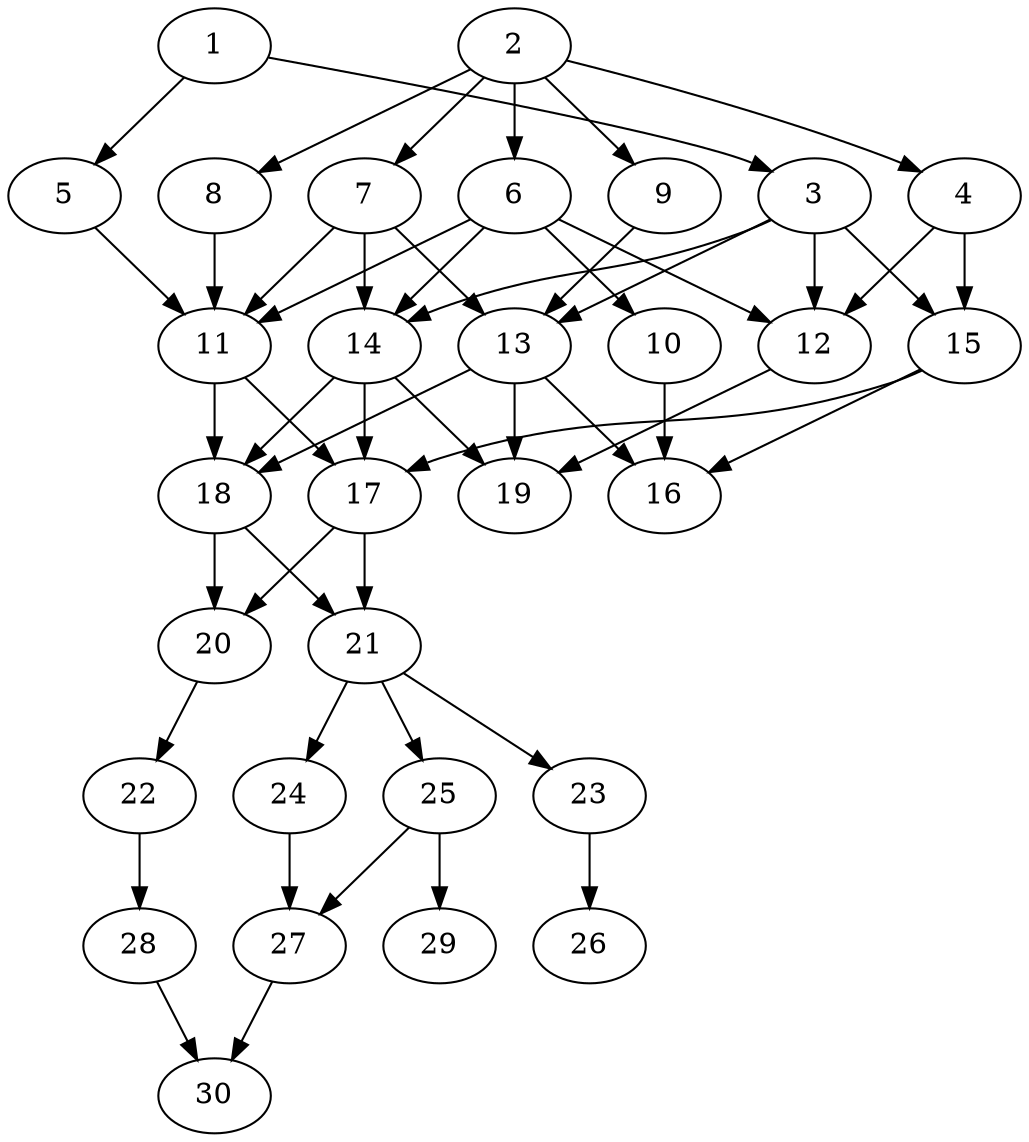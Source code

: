 // DAG automatically generated by daggen at Fri Jul 29 10:40:30 2022
// daggen.exe --dot -n 30 --ccr 0.5 --fat 0.5 --regular 0.5 --density 0.5 -o data\30/random_30_3.gv 
digraph G {
  1 [compute_size="398304728247", trans_size="540145", result_size="9216", ram="27436448",alpha="0.11"]
  1 -> 3 [size ="9216"]
  1 -> 5 [size ="9216"]
  2 [compute_size="1073741824000", trans_size="93094", result_size="1024", ram="32346848",alpha="0.14"]
  2 -> 4 [size ="1024"]
  2 -> 6 [size ="1024"]
  2 -> 7 [size ="1024"]
  2 -> 8 [size ="1024"]
  2 -> 9 [size ="1024"]
  3 [compute_size="59924481574", trans_size="953213", result_size="29696", ram="10460720",alpha="0.07"]
  3 -> 12 [size ="29696"]
  3 -> 13 [size ="29696"]
  3 -> 14 [size ="29696"]
  3 -> 15 [size ="29696"]
  4 [compute_size="7973734400", trans_size="1027413", result_size="1024", ram="40460096",alpha="0.18"]
  4 -> 12 [size ="1024"]
  4 -> 15 [size ="1024"]
  5 [compute_size="68719476736", trans_size="263519", result_size="74752", ram="42840848",alpha="0.05"]
  5 -> 11 [size ="74752"]
  6 [compute_size="352247873536", trans_size="966992", result_size="91136", ram="12036800",alpha="0.18"]
  6 -> 10 [size ="91136"]
  6 -> 11 [size ="91136"]
  6 -> 12 [size ="91136"]
  6 -> 14 [size ="91136"]
  7 [compute_size="42534346752", trans_size="936749", result_size="54272", ram="19944128",alpha="0.18"]
  7 -> 11 [size ="54272"]
  7 -> 13 [size ="54272"]
  7 -> 14 [size ="54272"]
  8 [compute_size="406160408576", trans_size="342514", result_size="91136", ram="8076800",alpha="0.09"]
  8 -> 11 [size ="91136"]
  9 [compute_size="33256857600", trans_size="614025", result_size="1024", ram="16174208",alpha="0.06"]
  9 -> 13 [size ="1024"]
  10 [compute_size="1073741824000", trans_size="374547", result_size="1024", ram="8266880",alpha="0.12"]
  10 -> 16 [size ="1024"]
  11 [compute_size="731086848", trans_size="722399", result_size="70656", ram="23717216",alpha="0.20"]
  11 -> 17 [size ="70656"]
  11 -> 18 [size ="70656"]
  12 [compute_size="22891216896", trans_size="165663", result_size="54272", ram="12307664",alpha="0.17"]
  12 -> 19 [size ="54272"]
  13 [compute_size="102080446464", trans_size="470101", result_size="74752", ram="47043200",alpha="0.09"]
  13 -> 16 [size ="74752"]
  13 -> 18 [size ="74752"]
  13 -> 19 [size ="74752"]
  14 [compute_size="549755813888", trans_size="538483", result_size="91136", ram="20916704",alpha="0.04"]
  14 -> 17 [size ="91136"]
  14 -> 18 [size ="91136"]
  14 -> 19 [size ="91136"]
  15 [compute_size="74720477184", trans_size="223463", result_size="74752", ram="48663632",alpha="0.06"]
  15 -> 16 [size ="74752"]
  15 -> 17 [size ="74752"]
  16 [compute_size="644242664026", trans_size="117135", result_size="0", ram="27878384",alpha="0.09"]
  17 [compute_size="19545907200", trans_size="23850", result_size="1024", ram="46270208",alpha="0.06"]
  17 -> 20 [size ="1024"]
  17 -> 21 [size ="1024"]
  18 [compute_size="28991029248", trans_size="53133", result_size="29696", ram="24756320",alpha="0.08"]
  18 -> 20 [size ="29696"]
  18 -> 21 [size ="29696"]
  19 [compute_size="221327138868", trans_size="480651", result_size="0", ram="12466064",alpha="0.12"]
  20 [compute_size="27782258688", trans_size="798485", result_size="54272", ram="45869456",alpha="0.15"]
  20 -> 22 [size ="54272"]
  21 [compute_size="167028719616", trans_size="179442", result_size="74752", ram="32931344",alpha="0.16"]
  21 -> 23 [size ="74752"]
  21 -> 24 [size ="74752"]
  21 -> 25 [size ="74752"]
  22 [compute_size="39431749632", trans_size="1041287", result_size="70656", ram="47502560",alpha="0.05"]
  22 -> 28 [size ="70656"]
  23 [compute_size="20499398656", trans_size="1031025", result_size="70656", ram="10907408",alpha="0.15"]
  23 -> 26 [size ="70656"]
  24 [compute_size="3342041088", trans_size="15474", result_size="74752", ram="12282320",alpha="0.17"]
  24 -> 27 [size ="74752"]
  25 [compute_size="616323874816", trans_size="1035181", result_size="91136", ram="48587600",alpha="0.18"]
  25 -> 27 [size ="91136"]
  25 -> 29 [size ="91136"]
  26 [compute_size="463980680353", trans_size="728761", result_size="0", ram="20802656",alpha="0.05"]
  27 [compute_size="68719476736", trans_size="550407", result_size="74752", ram="14751776",alpha="0.01"]
  27 -> 30 [size ="74752"]
  28 [compute_size="782757789696", trans_size="655265", result_size="54272", ram="6659120",alpha="0.07"]
  28 -> 30 [size ="54272"]
  29 [compute_size="152765202432", trans_size="496028", result_size="0", ram="52058144",alpha="0.01"]
  30 [compute_size="782757789696", trans_size="958264", result_size="0", ram="26977088",alpha="0.14"]
}
